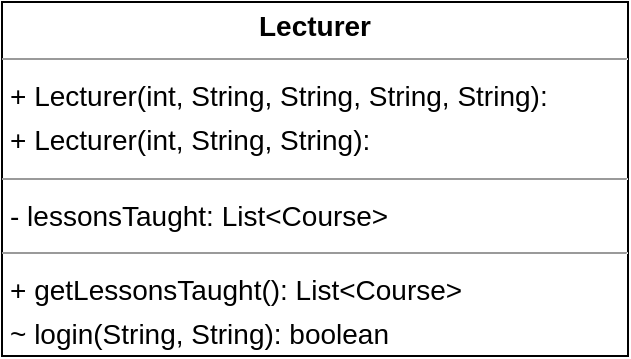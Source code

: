 <mxfile version="22.0.3" type="device">
  <diagram name="Sayfa -1" id="CxPE-I3Y8bPtIX23W_Vx">
    <mxGraphModel dx="1491" dy="1822" grid="1" gridSize="10" guides="1" tooltips="1" connect="1" arrows="1" fold="1" page="1" pageScale="1" pageWidth="827" pageHeight="1169" math="0" shadow="0">
      <root>
        <mxCell id="0" />
        <mxCell id="1" parent="0" />
        <mxCell id="JCnQYWgWtyakEd13gBP1-1" value="&lt;p style=&quot;margin:0px;margin-top:4px;text-align:center;&quot;&gt;&lt;b&gt;Lecturer&lt;/b&gt;&lt;/p&gt;&lt;hr size=&quot;1&quot;/&gt;&lt;p style=&quot;margin:0 0 0 4px;line-height:1.6;&quot;&gt;+ Lecturer(int, String, String, String, String): &lt;br/&gt;+ Lecturer(int, String, String): &lt;/p&gt;&lt;hr size=&quot;1&quot;/&gt;&lt;p style=&quot;margin:0 0 0 4px;line-height:1.6;&quot;&gt;- lessonsTaught: List&amp;lt;Course&amp;gt;&lt;/p&gt;&lt;hr size=&quot;1&quot;/&gt;&lt;p style=&quot;margin:0 0 0 4px;line-height:1.6;&quot;&gt;+ getLessonsTaught(): List&amp;lt;Course&amp;gt;&lt;br/&gt;~ login(String, String): boolean&lt;/p&gt;" style="verticalAlign=top;align=left;overflow=fill;fontSize=14;fontFamily=Helvetica;html=1;rounded=0;shadow=0;comic=0;labelBackgroundColor=none;strokeWidth=1;" vertex="1" parent="1">
          <mxGeometry x="-640" y="190" width="313" height="177" as="geometry" />
        </mxCell>
      </root>
    </mxGraphModel>
  </diagram>
</mxfile>
